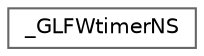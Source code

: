 digraph "类继承关系图"
{
 // LATEX_PDF_SIZE
  bgcolor="transparent";
  edge [fontname=Helvetica,fontsize=10,labelfontname=Helvetica,labelfontsize=10];
  node [fontname=Helvetica,fontsize=10,shape=box,height=0.2,width=0.4];
  rankdir="LR";
  Node0 [id="Node000000",label="_GLFWtimerNS",height=0.2,width=0.4,color="grey40", fillcolor="white", style="filled",URL="$struct___g_l_f_wtimer_n_s.html",tooltip=" "];
}

